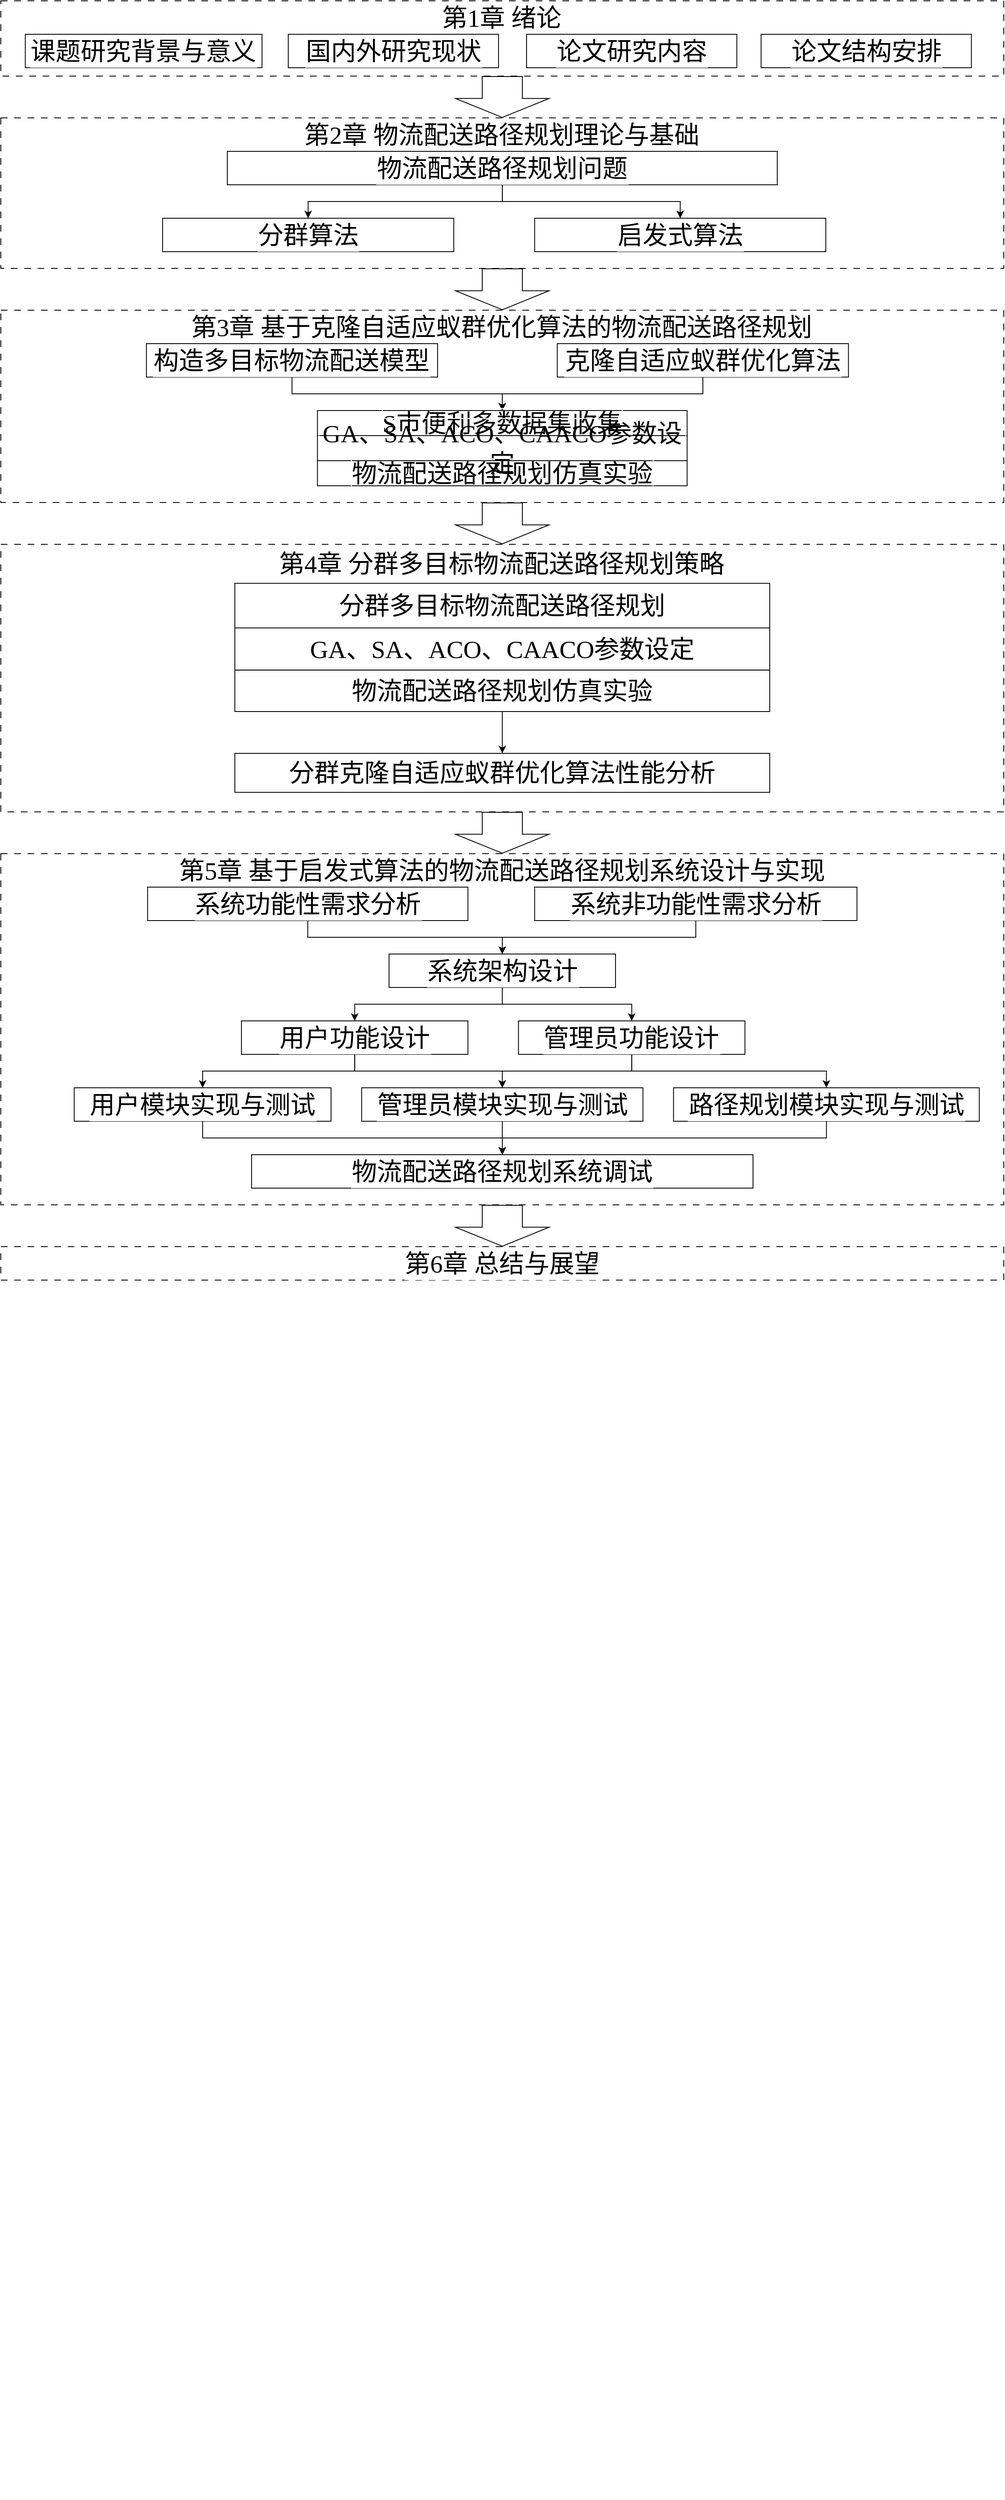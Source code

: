 <mxfile version="23.1.6" type="github">
  <diagram name="第 1 页" id="L9CurAf0SqhRf8DqzAfi">
    <mxGraphModel dx="2384" dy="1307" grid="1" gridSize="10" guides="1" tooltips="1" connect="1" arrows="1" fold="1" page="1" pageScale="1" pageWidth="827" pageHeight="1169" background="none" math="0" shadow="0">
      <root>
        <mxCell id="0" />
        <mxCell id="1" parent="0" />
        <mxCell id="aaDHrNwLbiFYx0zAx5dH-23" value="" style="shape=flexArrow;endArrow=classic;html=1;rounded=0;exitX=0.5;exitY=1;exitDx=0;exitDy=0;endWidth=63;endSize=7.25;width=48;entryX=0.5;entryY=0;entryDx=0;entryDy=0;fontColor=#000000;labelBorderColor=#FFFFFF;fontSize=30;fontFamily=宋体;" edge="1" parent="1" source="aaDHrNwLbiFYx0zAx5dH-1" target="aaDHrNwLbiFYx0zAx5dH-18">
          <mxGeometry width="50" height="50" relative="1" as="geometry">
            <mxPoint x="379.5" y="110" as="sourcePoint" />
            <mxPoint x="379.5" y="170" as="targetPoint" />
            <Array as="points" />
          </mxGeometry>
        </mxCell>
        <mxCell id="aaDHrNwLbiFYx0zAx5dH-24" value="" style="group;fontColor=#000000;labelBorderColor=#FFFFFF;fontSize=30;fontFamily=宋体;" vertex="1" connectable="0" parent="1">
          <mxGeometry y="160" width="1200" height="200" as="geometry" />
        </mxCell>
        <mxCell id="aaDHrNwLbiFYx0zAx5dH-17" value="" style="rounded=0;whiteSpace=wrap;html=1;dashed=1;dashPattern=8 8;fillColor=none;fontColor=#000000;labelBorderColor=#FFFFFF;fontSize=30;fontFamily=宋体;" vertex="1" parent="aaDHrNwLbiFYx0zAx5dH-24">
          <mxGeometry width="1200" height="180" as="geometry" />
        </mxCell>
        <mxCell id="aaDHrNwLbiFYx0zAx5dH-18" value="第2章 物流配送路径规划理论与基础" style="rounded=0;whiteSpace=wrap;html=1;fillColor=none;strokeColor=none;fontColor=#000000;labelBorderColor=#FFFFFF;fontSize=30;fontFamily=宋体;" vertex="1" parent="aaDHrNwLbiFYx0zAx5dH-24">
          <mxGeometry x="319.355" width="561.29" height="40" as="geometry" />
        </mxCell>
        <mxCell id="aaDHrNwLbiFYx0zAx5dH-27" style="edgeStyle=orthogonalEdgeStyle;rounded=0;orthogonalLoop=1;jettySize=auto;html=1;exitX=0.5;exitY=1;exitDx=0;exitDy=0;strokeColor=none;fontColor=#000000;labelBorderColor=#FFFFFF;fontSize=30;fontFamily=宋体;" edge="1" parent="aaDHrNwLbiFYx0zAx5dH-24" source="aaDHrNwLbiFYx0zAx5dH-21">
          <mxGeometry relative="1" as="geometry">
            <mxPoint x="406.452" y="270" as="targetPoint" />
            <Array as="points">
              <mxPoint x="619.355" y="80" />
              <mxPoint x="619.355" y="200" />
              <mxPoint x="503.226" y="200" />
            </Array>
          </mxGeometry>
        </mxCell>
        <mxCell id="aaDHrNwLbiFYx0zAx5dH-21" value="物流配送路径规划问题" style="rounded=0;whiteSpace=wrap;html=1;fillColor=none;strokeColor=default;fontColor=#000000;labelBorderColor=#FFFFFF;fontSize=30;fontFamily=宋体;" vertex="1" parent="aaDHrNwLbiFYx0zAx5dH-24">
          <mxGeometry x="270.968" y="40" width="658.065" height="40" as="geometry" />
        </mxCell>
        <mxCell id="aaDHrNwLbiFYx0zAx5dH-20" value="分群算法" style="rounded=0;whiteSpace=wrap;html=1;fillColor=none;strokeColor=default;fontColor=#000000;labelBorderColor=#FFFFFF;fontSize=30;fontFamily=宋体;" vertex="1" parent="aaDHrNwLbiFYx0zAx5dH-24">
          <mxGeometry x="193.548" y="120" width="348.387" height="40" as="geometry" />
        </mxCell>
        <mxCell id="aaDHrNwLbiFYx0zAx5dH-28" value="" style="edgeStyle=orthogonalEdgeStyle;rounded=0;orthogonalLoop=1;jettySize=auto;html=1;fontColor=#000000;labelBorderColor=#FFFFFF;fontSize=30;fontFamily=宋体;" edge="1" parent="aaDHrNwLbiFYx0zAx5dH-24" source="aaDHrNwLbiFYx0zAx5dH-21" target="aaDHrNwLbiFYx0zAx5dH-20">
          <mxGeometry relative="1" as="geometry" />
        </mxCell>
        <mxCell id="aaDHrNwLbiFYx0zAx5dH-19" value="启发式算法" style="rounded=0;whiteSpace=wrap;html=1;fillColor=none;strokeColor=default;fontColor=#000000;labelBorderColor=#FFFFFF;fontSize=30;fontFamily=宋体;" vertex="1" parent="aaDHrNwLbiFYx0zAx5dH-24">
          <mxGeometry x="638.71" y="120" width="348.387" height="40" as="geometry" />
        </mxCell>
        <mxCell id="aaDHrNwLbiFYx0zAx5dH-30" style="edgeStyle=orthogonalEdgeStyle;rounded=0;orthogonalLoop=1;jettySize=auto;html=1;fontColor=#000000;labelBorderColor=#FFFFFF;fontSize=30;fontFamily=宋体;" edge="1" parent="aaDHrNwLbiFYx0zAx5dH-24" source="aaDHrNwLbiFYx0zAx5dH-21" target="aaDHrNwLbiFYx0zAx5dH-19">
          <mxGeometry relative="1" as="geometry" />
        </mxCell>
        <mxCell id="aaDHrNwLbiFYx0zAx5dH-40" value="" style="shape=flexArrow;endArrow=classic;html=1;rounded=0;exitX=0.5;exitY=1;exitDx=0;exitDy=0;endWidth=63;endSize=7.25;width=48;entryX=0.5;entryY=0;entryDx=0;entryDy=0;fontColor=#000000;labelBorderColor=#FFFFFF;fontSize=30;fontFamily=宋体;" edge="1" parent="1" target="aaDHrNwLbiFYx0zAx5dH-43" source="aaDHrNwLbiFYx0zAx5dH-17">
          <mxGeometry width="50" height="50" relative="1" as="geometry">
            <mxPoint x="379.5" y="340" as="sourcePoint" />
            <mxPoint x="379.5" y="400" as="targetPoint" />
            <Array as="points" />
          </mxGeometry>
        </mxCell>
        <mxCell id="aaDHrNwLbiFYx0zAx5dH-41" value="" style="group;fontColor=#000000;labelBorderColor=#FFFFFF;fontSize=30;fontFamily=宋体;" vertex="1" connectable="0" parent="1">
          <mxGeometry y="390" width="1200" height="240" as="geometry" />
        </mxCell>
        <mxCell id="aaDHrNwLbiFYx0zAx5dH-42" value="" style="rounded=0;whiteSpace=wrap;html=1;dashed=1;dashPattern=8 8;fillColor=none;fontColor=#000000;labelBorderColor=#FFFFFF;fontSize=30;fontFamily=宋体;" vertex="1" parent="aaDHrNwLbiFYx0zAx5dH-41">
          <mxGeometry width="1200.0" height="230" as="geometry" />
        </mxCell>
        <mxCell id="aaDHrNwLbiFYx0zAx5dH-43" value="第3章 基于克隆自适应蚁群优化算法的物流配送路径规划" style="rounded=0;whiteSpace=wrap;html=1;fillColor=none;strokeColor=none;fontColor=#000000;labelBorderColor=#FFFFFF;fontSize=30;fontFamily=宋体;" vertex="1" parent="aaDHrNwLbiFYx0zAx5dH-41">
          <mxGeometry x="196.332" width="807.351" height="40" as="geometry" />
        </mxCell>
        <mxCell id="aaDHrNwLbiFYx0zAx5dH-44" style="edgeStyle=orthogonalEdgeStyle;rounded=0;orthogonalLoop=1;jettySize=auto;html=1;exitX=0.5;exitY=1;exitDx=0;exitDy=0;strokeColor=none;fontColor=#000000;labelBorderColor=#FFFFFF;fontSize=30;fontFamily=宋体;" edge="1" parent="aaDHrNwLbiFYx0zAx5dH-41">
          <mxGeometry relative="1" as="geometry">
            <mxPoint x="406.452" y="270" as="targetPoint" />
            <Array as="points">
              <mxPoint x="619.355" y="80" />
              <mxPoint x="619.355" y="200" />
              <mxPoint x="503.226" y="200" />
            </Array>
            <mxPoint x="600.0" y="80" as="sourcePoint" />
          </mxGeometry>
        </mxCell>
        <mxCell id="aaDHrNwLbiFYx0zAx5dH-56" style="edgeStyle=orthogonalEdgeStyle;rounded=0;orthogonalLoop=1;jettySize=auto;html=1;exitX=0.5;exitY=1;exitDx=0;exitDy=0;fontColor=#000000;labelBorderColor=#FFFFFF;fontSize=30;fontFamily=宋体;" edge="1" parent="aaDHrNwLbiFYx0zAx5dH-41" source="aaDHrNwLbiFYx0zAx5dH-46" target="aaDHrNwLbiFYx0zAx5dH-51">
          <mxGeometry relative="1" as="geometry">
            <Array as="points">
              <mxPoint x="348.387" y="100" />
              <mxPoint x="600.0" y="100" />
            </Array>
          </mxGeometry>
        </mxCell>
        <mxCell id="aaDHrNwLbiFYx0zAx5dH-46" value="构造多目标物流配送模型" style="rounded=0;whiteSpace=wrap;html=1;fillColor=none;strokeColor=default;fontColor=#000000;labelBorderColor=#FFFFFF;fontSize=30;fontFamily=宋体;" vertex="1" parent="aaDHrNwLbiFYx0zAx5dH-41">
          <mxGeometry x="174.194" y="40" width="348.387" height="40" as="geometry" />
        </mxCell>
        <mxCell id="aaDHrNwLbiFYx0zAx5dH-57" style="edgeStyle=orthogonalEdgeStyle;rounded=0;orthogonalLoop=1;jettySize=auto;html=1;entryX=0.5;entryY=0;entryDx=0;entryDy=0;fontColor=#000000;labelBorderColor=#FFFFFF;fontSize=30;fontFamily=宋体;" edge="1" parent="aaDHrNwLbiFYx0zAx5dH-41" source="aaDHrNwLbiFYx0zAx5dH-48" target="aaDHrNwLbiFYx0zAx5dH-51">
          <mxGeometry relative="1" as="geometry">
            <Array as="points">
              <mxPoint x="840.0" y="100" />
              <mxPoint x="600.0" y="100" />
            </Array>
          </mxGeometry>
        </mxCell>
        <mxCell id="aaDHrNwLbiFYx0zAx5dH-48" value="克隆自适应蚁群优化算法" style="rounded=0;whiteSpace=wrap;html=1;fillColor=none;strokeColor=default;fontColor=#000000;labelBorderColor=#FFFFFF;fontSize=30;fontFamily=宋体;" vertex="1" parent="aaDHrNwLbiFYx0zAx5dH-41">
          <mxGeometry x="665.806" y="40" width="348.387" height="40" as="geometry" />
        </mxCell>
        <mxCell id="aaDHrNwLbiFYx0zAx5dH-51" value="S市便利多数据集收集" style="rounded=0;whiteSpace=wrap;html=1;fillColor=none;strokeColor=default;fontColor=#000000;labelBorderColor=#FFFFFF;fontSize=30;fontFamily=宋体;" vertex="1" parent="aaDHrNwLbiFYx0zAx5dH-41">
          <mxGeometry x="378.834" y="120" width="442.332" height="30" as="geometry" />
        </mxCell>
        <mxCell id="aaDHrNwLbiFYx0zAx5dH-52" value="GA、SA、ACO、CAACO参数设定" style="rounded=0;whiteSpace=wrap;html=1;fillColor=none;strokeColor=default;fontColor=#000000;labelBorderColor=#FFFFFF;fontSize=30;fontFamily=宋体;" vertex="1" parent="aaDHrNwLbiFYx0zAx5dH-41">
          <mxGeometry x="378.834" y="150" width="442.332" height="30" as="geometry" />
        </mxCell>
        <mxCell id="aaDHrNwLbiFYx0zAx5dH-53" value="物流配送路径规划仿真实验" style="rounded=0;whiteSpace=wrap;html=1;fillColor=none;strokeColor=default;fontColor=#000000;labelBorderColor=#FFFFFF;fontSize=30;fontFamily=宋体;" vertex="1" parent="aaDHrNwLbiFYx0zAx5dH-41">
          <mxGeometry x="378.834" y="180" width="442.332" height="30" as="geometry" />
        </mxCell>
        <mxCell id="aaDHrNwLbiFYx0zAx5dH-58" value="" style="shape=flexArrow;endArrow=classic;html=1;rounded=0;endWidth=63;endSize=7.25;width=48;fontColor=#000000;labelBorderColor=#FFFFFF;fontSize=30;fontFamily=宋体;exitX=0.5;exitY=1;exitDx=0;exitDy=0;" edge="1" parent="1" target="aaDHrNwLbiFYx0zAx5dH-61" source="aaDHrNwLbiFYx0zAx5dH-42">
          <mxGeometry width="50" height="50" relative="1" as="geometry">
            <mxPoint x="410" y="620" as="sourcePoint" />
            <mxPoint x="379.5" y="680" as="targetPoint" />
            <Array as="points" />
          </mxGeometry>
        </mxCell>
        <mxCell id="aaDHrNwLbiFYx0zAx5dH-59" value="" style="group;fontColor=#000000;labelBorderColor=#FFFFFF;fontSize=30;fontFamily=宋体;" vertex="1" connectable="0" parent="1">
          <mxGeometry y="670" width="1200" height="340" as="geometry" />
        </mxCell>
        <mxCell id="aaDHrNwLbiFYx0zAx5dH-60" value="" style="rounded=0;whiteSpace=wrap;html=1;dashed=1;dashPattern=8 8;fillColor=none;fontColor=#000000;labelBorderColor=#FFFFFF;fontSize=30;fontFamily=宋体;" vertex="1" parent="aaDHrNwLbiFYx0zAx5dH-59">
          <mxGeometry width="1200" height="320" as="geometry" />
        </mxCell>
        <mxCell id="aaDHrNwLbiFYx0zAx5dH-61" value="第4章 分群多目标物流配送路径规划策略" style="rounded=0;whiteSpace=wrap;html=1;fillColor=none;strokeColor=none;fontColor=#000000;labelBorderColor=#FFFFFF;fontSize=30;fontFamily=宋体;" vertex="1" parent="aaDHrNwLbiFYx0zAx5dH-59">
          <mxGeometry x="210.31" width="779.38" height="46.67" as="geometry" />
        </mxCell>
        <mxCell id="aaDHrNwLbiFYx0zAx5dH-62" style="edgeStyle=orthogonalEdgeStyle;rounded=0;orthogonalLoop=1;jettySize=auto;html=1;exitX=0.5;exitY=1;exitDx=0;exitDy=0;strokeColor=none;fontColor=#000000;labelBorderColor=#FFFFFF;fontSize=30;fontFamily=宋体;" edge="1" parent="aaDHrNwLbiFYx0zAx5dH-59">
          <mxGeometry relative="1" as="geometry">
            <mxPoint x="278.069" y="315" as="targetPoint" />
            <Array as="points">
              <mxPoint x="423.724" y="93.333" />
              <mxPoint x="423.724" y="233.333" />
              <mxPoint x="344.276" y="233.333" />
            </Array>
            <mxPoint x="410.483" y="93.333" as="sourcePoint" />
          </mxGeometry>
        </mxCell>
        <mxCell id="aaDHrNwLbiFYx0zAx5dH-67" value="分群多目标物流配送路径规划" style="rounded=0;whiteSpace=wrap;html=1;fillColor=none;strokeColor=default;fontColor=#000000;labelBorderColor=#FFFFFF;fontSize=30;fontFamily=宋体;" vertex="1" parent="aaDHrNwLbiFYx0zAx5dH-59">
          <mxGeometry x="280" y="46.67" width="640" height="53.33" as="geometry" />
        </mxCell>
        <mxCell id="aaDHrNwLbiFYx0zAx5dH-70" value="分群克隆自适应蚁群优化算法性能分析" style="rounded=0;whiteSpace=wrap;html=1;fillColor=none;strokeColor=default;fontColor=#000000;labelBorderColor=#FFFFFF;fontSize=30;fontFamily=宋体;" vertex="1" parent="aaDHrNwLbiFYx0zAx5dH-59">
          <mxGeometry x="280" y="250" width="640" height="46.67" as="geometry" />
        </mxCell>
        <mxCell id="aaDHrNwLbiFYx0zAx5dH-68" value="GA、SA、ACO、CAACO参数设定" style="rounded=0;whiteSpace=wrap;html=1;fillColor=none;strokeColor=default;fontColor=#000000;labelBorderColor=#FFFFFF;fontSize=30;fontFamily=宋体;" vertex="1" parent="aaDHrNwLbiFYx0zAx5dH-59">
          <mxGeometry x="280" y="100" width="640" height="50.43" as="geometry" />
        </mxCell>
        <mxCell id="aaDHrNwLbiFYx0zAx5dH-69" value="物流配送路径规划仿真实验" style="rounded=0;whiteSpace=wrap;html=1;fillColor=none;strokeColor=default;fontColor=#000000;labelBorderColor=#FFFFFF;fontSize=30;fontFamily=宋体;" vertex="1" parent="aaDHrNwLbiFYx0zAx5dH-59">
          <mxGeometry x="280" y="150.43" width="640" height="49.57" as="geometry" />
        </mxCell>
        <mxCell id="aaDHrNwLbiFYx0zAx5dH-71" style="edgeStyle=orthogonalEdgeStyle;rounded=0;orthogonalLoop=1;jettySize=auto;html=1;entryX=0.5;entryY=0;entryDx=0;entryDy=0;fontColor=#000000;labelBorderColor=#FFFFFF;fontSize=30;fontFamily=宋体;" edge="1" parent="aaDHrNwLbiFYx0zAx5dH-59" source="aaDHrNwLbiFYx0zAx5dH-69" target="aaDHrNwLbiFYx0zAx5dH-70">
          <mxGeometry relative="1" as="geometry" />
        </mxCell>
        <mxCell id="aaDHrNwLbiFYx0zAx5dH-73" value="" style="shape=flexArrow;endArrow=classic;html=1;rounded=0;exitX=0.5;exitY=1;exitDx=0;exitDy=0;endWidth=63;endSize=7.25;width=48;entryX=0.5;entryY=0;entryDx=0;entryDy=0;fontColor=#000000;labelBorderColor=#FFFFFF;fontSize=30;fontFamily=宋体;" edge="1" parent="1" target="aaDHrNwLbiFYx0zAx5dH-76" source="aaDHrNwLbiFYx0zAx5dH-60">
          <mxGeometry width="50" height="50" relative="1" as="geometry">
            <mxPoint x="610.0" y="1010" as="sourcePoint" />
            <mxPoint x="389.5" y="1060" as="targetPoint" />
            <Array as="points" />
          </mxGeometry>
        </mxCell>
        <mxCell id="aaDHrNwLbiFYx0zAx5dH-74" value="" style="group;fontColor=#000000;labelBorderColor=#FFFFFF;fontSize=30;fontFamily=宋体;" vertex="1" connectable="0" parent="1">
          <mxGeometry y="1040" width="1200" height="440" as="geometry" />
        </mxCell>
        <mxCell id="aaDHrNwLbiFYx0zAx5dH-75" value="" style="rounded=0;whiteSpace=wrap;html=1;dashed=1;dashPattern=8 8;fillColor=none;fontColor=#000000;labelBorderColor=#FFFFFF;fontSize=30;fontFamily=宋体;" vertex="1" parent="aaDHrNwLbiFYx0zAx5dH-74">
          <mxGeometry width="1200.0" height="420" as="geometry" />
        </mxCell>
        <mxCell id="aaDHrNwLbiFYx0zAx5dH-76" value="第5章 基于启发式算法的物流配送路径规划系统设计与实现" style="rounded=0;whiteSpace=wrap;html=1;fillColor=none;strokeColor=none;fontColor=#000000;labelBorderColor=#FFFFFF;fontSize=30;fontFamily=宋体;" vertex="1" parent="aaDHrNwLbiFYx0zAx5dH-74">
          <mxGeometry x="117.073" width="965.854" height="40" as="geometry" />
        </mxCell>
        <mxCell id="aaDHrNwLbiFYx0zAx5dH-77" style="edgeStyle=orthogonalEdgeStyle;rounded=0;orthogonalLoop=1;jettySize=auto;html=1;exitX=0.5;exitY=1;exitDx=0;exitDy=0;strokeColor=none;fontColor=#000000;labelBorderColor=#FFFFFF;fontSize=30;fontFamily=宋体;" edge="1" parent="aaDHrNwLbiFYx0zAx5dH-74">
          <mxGeometry relative="1" as="geometry">
            <mxPoint x="406.452" y="270" as="targetPoint" />
            <Array as="points">
              <mxPoint x="619.355" y="80" />
              <mxPoint x="619.355" y="200" />
              <mxPoint x="503.226" y="200" />
            </Array>
            <mxPoint x="600.0" y="200.0" as="sourcePoint" />
          </mxGeometry>
        </mxCell>
        <mxCell id="aaDHrNwLbiFYx0zAx5dH-93" style="edgeStyle=orthogonalEdgeStyle;rounded=0;orthogonalLoop=1;jettySize=auto;html=1;entryX=0.5;entryY=0;entryDx=0;entryDy=0;fontColor=#000000;labelBorderColor=#FFFFFF;fontSize=30;fontFamily=宋体;" edge="1" parent="aaDHrNwLbiFYx0zAx5dH-74" source="aaDHrNwLbiFYx0zAx5dH-82" target="aaDHrNwLbiFYx0zAx5dH-84">
          <mxGeometry relative="1" as="geometry" />
        </mxCell>
        <mxCell id="aaDHrNwLbiFYx0zAx5dH-82" value="系统功能性需求分析" style="rounded=0;whiteSpace=wrap;html=1;fillColor=none;strokeColor=default;fontColor=#000000;labelBorderColor=#FFFFFF;fontSize=30;fontFamily=宋体;" vertex="1" parent="aaDHrNwLbiFYx0zAx5dH-74">
          <mxGeometry x="175.61" y="40" width="383.268" height="40" as="geometry" />
        </mxCell>
        <mxCell id="aaDHrNwLbiFYx0zAx5dH-97" style="edgeStyle=orthogonalEdgeStyle;rounded=0;orthogonalLoop=1;jettySize=auto;html=1;fontColor=#000000;labelBorderColor=#FFFFFF;fontSize=30;fontFamily=宋体;" edge="1" parent="aaDHrNwLbiFYx0zAx5dH-74" source="aaDHrNwLbiFYx0zAx5dH-84" target="aaDHrNwLbiFYx0zAx5dH-96">
          <mxGeometry relative="1" as="geometry" />
        </mxCell>
        <mxCell id="aaDHrNwLbiFYx0zAx5dH-84" value="系统架构设计" style="rounded=0;whiteSpace=wrap;html=1;fillColor=none;strokeColor=default;fontColor=#000000;labelBorderColor=#FFFFFF;fontSize=30;fontFamily=宋体;" vertex="1" parent="aaDHrNwLbiFYx0zAx5dH-74">
          <mxGeometry x="464.516" y="120" width="270.968" height="40" as="geometry" />
        </mxCell>
        <mxCell id="aaDHrNwLbiFYx0zAx5dH-86" value="" style="edgeStyle=orthogonalEdgeStyle;rounded=0;orthogonalLoop=1;jettySize=auto;html=1;exitX=0.5;exitY=1;exitDx=0;exitDy=0;strokeColor=none;fontColor=#000000;labelBorderColor=#FFFFFF;fontSize=30;fontFamily=宋体;" edge="1" parent="aaDHrNwLbiFYx0zAx5dH-74" source="aaDHrNwLbiFYx0zAx5dH-100">
          <mxGeometry relative="1" as="geometry">
            <mxPoint x="600.0" y="200.0" as="targetPoint" />
            <Array as="points" />
            <mxPoint x="735.484" y="1020" as="sourcePoint" />
          </mxGeometry>
        </mxCell>
        <mxCell id="aaDHrNwLbiFYx0zAx5dH-107" style="edgeStyle=orthogonalEdgeStyle;rounded=0;orthogonalLoop=1;jettySize=auto;html=1;fontColor=#000000;labelBorderColor=#FFFFFF;fontSize=30;fontFamily=宋体;" edge="1" parent="aaDHrNwLbiFYx0zAx5dH-74" source="aaDHrNwLbiFYx0zAx5dH-91" target="aaDHrNwLbiFYx0zAx5dH-105">
          <mxGeometry relative="1" as="geometry" />
        </mxCell>
        <mxCell id="aaDHrNwLbiFYx0zAx5dH-91" value="用户模块实现与测试" style="rounded=0;whiteSpace=wrap;html=1;fillColor=none;strokeColor=default;fontColor=#000000;labelBorderColor=#FFFFFF;fontSize=30;fontFamily=宋体;" vertex="1" parent="aaDHrNwLbiFYx0zAx5dH-74">
          <mxGeometry x="87.805" y="280" width="307.317" height="40" as="geometry" />
        </mxCell>
        <mxCell id="aaDHrNwLbiFYx0zAx5dH-102" style="edgeStyle=orthogonalEdgeStyle;rounded=0;orthogonalLoop=1;jettySize=auto;html=1;entryX=0.5;entryY=0;entryDx=0;entryDy=0;fontColor=#000000;labelBorderColor=#FFFFFF;fontSize=30;fontFamily=宋体;" edge="1" parent="aaDHrNwLbiFYx0zAx5dH-74" source="aaDHrNwLbiFYx0zAx5dH-90" target="aaDHrNwLbiFYx0zAx5dH-100">
          <mxGeometry relative="1" as="geometry" />
        </mxCell>
        <mxCell id="aaDHrNwLbiFYx0zAx5dH-90" value="用户功能设计" style="rounded=0;whiteSpace=wrap;html=1;fillColor=none;strokeColor=default;fontColor=#000000;labelBorderColor=#FFFFFF;fontSize=30;fontFamily=宋体;" vertex="1" parent="aaDHrNwLbiFYx0zAx5dH-74">
          <mxGeometry x="287.903" y="200" width="270.968" height="40" as="geometry" />
        </mxCell>
        <mxCell id="aaDHrNwLbiFYx0zAx5dH-94" style="edgeStyle=orthogonalEdgeStyle;rounded=0;orthogonalLoop=1;jettySize=auto;html=1;entryX=0.5;entryY=0;entryDx=0;entryDy=0;fontColor=#000000;labelBorderColor=#FFFFFF;fontSize=30;fontFamily=宋体;" edge="1" parent="aaDHrNwLbiFYx0zAx5dH-74" source="aaDHrNwLbiFYx0zAx5dH-84" target="aaDHrNwLbiFYx0zAx5dH-90">
          <mxGeometry relative="1" as="geometry" />
        </mxCell>
        <mxCell id="aaDHrNwLbiFYx0zAx5dH-95" style="edgeStyle=orthogonalEdgeStyle;rounded=0;orthogonalLoop=1;jettySize=auto;html=1;entryX=0.5;entryY=0;entryDx=0;entryDy=0;fontColor=#000000;labelBorderColor=#FFFFFF;fontSize=30;fontFamily=宋体;" edge="1" parent="aaDHrNwLbiFYx0zAx5dH-74" source="aaDHrNwLbiFYx0zAx5dH-90" target="aaDHrNwLbiFYx0zAx5dH-91">
          <mxGeometry relative="1" as="geometry" />
        </mxCell>
        <mxCell id="aaDHrNwLbiFYx0zAx5dH-103" style="edgeStyle=orthogonalEdgeStyle;rounded=0;orthogonalLoop=1;jettySize=auto;html=1;entryX=0.5;entryY=0;entryDx=0;entryDy=0;fontColor=#000000;labelBorderColor=#FFFFFF;fontSize=30;fontFamily=宋体;" edge="1" parent="aaDHrNwLbiFYx0zAx5dH-74" source="aaDHrNwLbiFYx0zAx5dH-96" target="aaDHrNwLbiFYx0zAx5dH-101">
          <mxGeometry relative="1" as="geometry" />
        </mxCell>
        <mxCell id="aaDHrNwLbiFYx0zAx5dH-104" style="edgeStyle=orthogonalEdgeStyle;rounded=0;orthogonalLoop=1;jettySize=auto;html=1;entryX=0.5;entryY=0;entryDx=0;entryDy=0;fontColor=#000000;labelBorderColor=#FFFFFF;fontSize=30;fontFamily=宋体;" edge="1" parent="aaDHrNwLbiFYx0zAx5dH-74" source="aaDHrNwLbiFYx0zAx5dH-96" target="aaDHrNwLbiFYx0zAx5dH-100">
          <mxGeometry relative="1" as="geometry" />
        </mxCell>
        <mxCell id="aaDHrNwLbiFYx0zAx5dH-96" value="管理员功能设计" style="rounded=0;whiteSpace=wrap;html=1;fillColor=none;strokeColor=default;fontColor=#000000;labelBorderColor=#FFFFFF;fontSize=30;fontFamily=宋体;" vertex="1" parent="aaDHrNwLbiFYx0zAx5dH-74">
          <mxGeometry x="619.355" y="200" width="270.968" height="40" as="geometry" />
        </mxCell>
        <mxCell id="aaDHrNwLbiFYx0zAx5dH-99" style="edgeStyle=orthogonalEdgeStyle;rounded=0;orthogonalLoop=1;jettySize=auto;html=1;entryX=0.5;entryY=0;entryDx=0;entryDy=0;fontColor=#000000;labelBorderColor=#FFFFFF;fontSize=30;fontFamily=宋体;" edge="1" parent="aaDHrNwLbiFYx0zAx5dH-74" source="aaDHrNwLbiFYx0zAx5dH-98" target="aaDHrNwLbiFYx0zAx5dH-84">
          <mxGeometry relative="1" as="geometry" />
        </mxCell>
        <mxCell id="aaDHrNwLbiFYx0zAx5dH-98" value="系统非功能性需求分析" style="rounded=0;whiteSpace=wrap;html=1;fillColor=none;strokeColor=default;fontColor=#000000;labelBorderColor=#FFFFFF;fontSize=30;fontFamily=宋体;" vertex="1" parent="aaDHrNwLbiFYx0zAx5dH-74">
          <mxGeometry x="638.707" y="40" width="385.683" height="40" as="geometry" />
        </mxCell>
        <mxCell id="aaDHrNwLbiFYx0zAx5dH-142" style="edgeStyle=orthogonalEdgeStyle;rounded=0;orthogonalLoop=1;jettySize=auto;html=1;entryX=0.5;entryY=0;entryDx=0;entryDy=0;fontSize=30;" edge="1" parent="aaDHrNwLbiFYx0zAx5dH-74" source="aaDHrNwLbiFYx0zAx5dH-100" target="aaDHrNwLbiFYx0zAx5dH-105">
          <mxGeometry relative="1" as="geometry" />
        </mxCell>
        <mxCell id="aaDHrNwLbiFYx0zAx5dH-109" style="edgeStyle=orthogonalEdgeStyle;rounded=0;orthogonalLoop=1;jettySize=auto;html=1;entryX=0.5;entryY=0;entryDx=0;entryDy=0;fontColor=#000000;labelBorderColor=#FFFFFF;fontSize=30;fontFamily=宋体;" edge="1" parent="aaDHrNwLbiFYx0zAx5dH-74" source="aaDHrNwLbiFYx0zAx5dH-101" target="aaDHrNwLbiFYx0zAx5dH-105">
          <mxGeometry relative="1" as="geometry" />
        </mxCell>
        <mxCell id="aaDHrNwLbiFYx0zAx5dH-101" value="路径规划模块实现与测试" style="rounded=0;whiteSpace=wrap;html=1;fillColor=none;strokeColor=default;fontColor=#000000;labelBorderColor=#FFFFFF;fontSize=30;fontFamily=宋体;" vertex="1" parent="aaDHrNwLbiFYx0zAx5dH-74">
          <mxGeometry x="804.878" y="280" width="365.854" height="40" as="geometry" />
        </mxCell>
        <mxCell id="aaDHrNwLbiFYx0zAx5dH-106" value="" style="edgeStyle=orthogonalEdgeStyle;rounded=0;orthogonalLoop=1;jettySize=auto;html=1;exitX=0.5;exitY=1;exitDx=0;exitDy=0;strokeColor=none;fontColor=#000000;" edge="1" parent="aaDHrNwLbiFYx0zAx5dH-74" target="aaDHrNwLbiFYx0zAx5dH-105">
          <mxGeometry relative="1" as="geometry">
            <mxPoint x="735.484" y="1140.0" as="targetPoint" />
            <Array as="points" />
            <mxPoint x="870.968" y="1960" as="sourcePoint" />
          </mxGeometry>
        </mxCell>
        <mxCell id="aaDHrNwLbiFYx0zAx5dH-105" value="物流配送路径规划系统调试" style="rounded=0;whiteSpace=wrap;html=1;fillColor=none;strokeColor=default;fontColor=#000000;labelBorderColor=#FFFFFF;fontSize=30;fontFamily=宋体;" vertex="1" parent="aaDHrNwLbiFYx0zAx5dH-74">
          <mxGeometry x="300.0" y="360" width="600.0" height="40" as="geometry" />
        </mxCell>
        <mxCell id="aaDHrNwLbiFYx0zAx5dH-143" value="" style="edgeStyle=orthogonalEdgeStyle;rounded=0;orthogonalLoop=1;jettySize=auto;html=1;exitX=0.5;exitY=1;exitDx=0;exitDy=0;strokeColor=none;fontColor=#000000;labelBorderColor=#FFFFFF;fontSize=30;fontFamily=宋体;" edge="1" parent="aaDHrNwLbiFYx0zAx5dH-74" source="aaDHrNwLbiFYx0zAx5dH-105" target="aaDHrNwLbiFYx0zAx5dH-100">
          <mxGeometry relative="1" as="geometry">
            <mxPoint x="600.0" y="1140.0" as="targetPoint" />
            <Array as="points" />
            <mxPoint x="578.049" y="1340" as="sourcePoint" />
          </mxGeometry>
        </mxCell>
        <mxCell id="aaDHrNwLbiFYx0zAx5dH-100" value="管理员模块实现与测试" style="rounded=0;whiteSpace=wrap;html=1;fillColor=none;strokeColor=default;fontColor=#000000;labelBorderColor=#FFFFFF;fontSize=30;fontFamily=宋体;" vertex="1" parent="aaDHrNwLbiFYx0zAx5dH-74">
          <mxGeometry x="431.707" y="280" width="336.585" height="40" as="geometry" />
        </mxCell>
        <mxCell id="aaDHrNwLbiFYx0zAx5dH-110" value="" style="shape=flexArrow;endArrow=classic;html=1;rounded=0;endWidth=63;endSize=7.25;width=48;entryX=0.5;entryY=0;entryDx=0;entryDy=0;fontColor=#000000;labelBorderColor=#FFFFFF;fontSize=30;fontFamily=宋体;" edge="1" parent="1" target="aaDHrNwLbiFYx0zAx5dH-113">
          <mxGeometry width="50" height="50" relative="1" as="geometry">
            <mxPoint x="600" y="1460" as="sourcePoint" />
            <mxPoint x="379.5" y="1520" as="targetPoint" />
            <Array as="points" />
          </mxGeometry>
        </mxCell>
        <mxCell id="aaDHrNwLbiFYx0zAx5dH-111" value="" style="group;fontColor=#000000;fontSize=30;" vertex="1" connectable="0" parent="1">
          <mxGeometry y="1510" width="1200" height="40" as="geometry" />
        </mxCell>
        <mxCell id="aaDHrNwLbiFYx0zAx5dH-112" value="" style="rounded=0;whiteSpace=wrap;html=1;dashed=1;dashPattern=8 8;fillColor=none;fontColor=#000000;labelBorderColor=#FFFFFF;fontSize=30;fontFamily=宋体;" vertex="1" parent="aaDHrNwLbiFYx0zAx5dH-111">
          <mxGeometry width="1200" height="40" as="geometry" />
        </mxCell>
        <mxCell id="aaDHrNwLbiFYx0zAx5dH-113" value="第6章 总结与展望" style="rounded=0;whiteSpace=wrap;html=1;fillColor=none;strokeColor=none;fontColor=#000000;labelBorderColor=#FFFFFF;fontSize=30;fontFamily=宋体;" vertex="1" parent="aaDHrNwLbiFYx0zAx5dH-111">
          <mxGeometry x="287.903" width="624.194" height="40" as="geometry" />
        </mxCell>
        <mxCell id="aaDHrNwLbiFYx0zAx5dH-114" style="edgeStyle=orthogonalEdgeStyle;rounded=0;orthogonalLoop=1;jettySize=auto;html=1;exitX=0.5;exitY=1;exitDx=0;exitDy=0;strokeColor=none;fontColor=#000000;fontSize=30;" edge="1" parent="aaDHrNwLbiFYx0zAx5dH-111">
          <mxGeometry relative="1" as="geometry">
            <mxPoint x="406.452" y="24.545" as="targetPoint" />
            <Array as="points">
              <mxPoint x="619.355" y="7.273" />
              <mxPoint x="619.355" y="18.182" />
              <mxPoint x="503.226" y="18.182" />
            </Array>
            <mxPoint x="600" y="18.182" as="sourcePoint" />
          </mxGeometry>
        </mxCell>
        <mxCell id="aaDHrNwLbiFYx0zAx5dH-139" value="" style="group;fontSize=30;" vertex="1" connectable="0" parent="1">
          <mxGeometry y="20" width="1200" height="90" as="geometry" />
        </mxCell>
        <mxCell id="aaDHrNwLbiFYx0zAx5dH-1" value="" style="rounded=0;whiteSpace=wrap;html=1;dashed=1;dashPattern=8 8;fillColor=none;fontColor=#000000;labelBorderColor=#FFFFFF;fontSize=30;fontFamily=宋体;" vertex="1" parent="aaDHrNwLbiFYx0zAx5dH-139">
          <mxGeometry width="1200.0" height="90" as="geometry" />
        </mxCell>
        <mxCell id="aaDHrNwLbiFYx0zAx5dH-7" value="第1章 绪论" style="rounded=0;whiteSpace=wrap;html=1;fillColor=none;strokeColor=none;fontColor=#000000;labelBorderColor=#FFFFFF;fontSize=30;fontFamily=宋体;" vertex="1" parent="aaDHrNwLbiFYx0zAx5dH-139">
          <mxGeometry x="319.355" width="561.29" height="40" as="geometry" />
        </mxCell>
        <mxCell id="aaDHrNwLbiFYx0zAx5dH-13" value="论文研究内容" style="rounded=0;whiteSpace=wrap;html=1;fillColor=none;strokeColor=default;fontColor=#000000;labelBorderColor=#FFFFFF;fontSize=30;fontFamily=宋体;" vertex="1" parent="aaDHrNwLbiFYx0zAx5dH-139">
          <mxGeometry x="629.028" y="40" width="251.613" height="40" as="geometry" />
        </mxCell>
        <mxCell id="aaDHrNwLbiFYx0zAx5dH-14" value="课题研究背景与意义" style="rounded=0;whiteSpace=wrap;html=1;fillColor=none;strokeColor=default;fontColor=#000000;labelBorderColor=#FFFFFF;fontSize=30;fontFamily=宋体;" vertex="1" parent="aaDHrNwLbiFYx0zAx5dH-139">
          <mxGeometry x="29.268" y="40" width="283.244" height="40" as="geometry" />
        </mxCell>
        <mxCell id="aaDHrNwLbiFYx0zAx5dH-15" value="国内外研究现状" style="rounded=0;whiteSpace=wrap;html=1;fillColor=none;strokeColor=default;fontColor=#000000;labelBorderColor=#FFFFFF;fontSize=30;fontFamily=宋体;" vertex="1" parent="aaDHrNwLbiFYx0zAx5dH-139">
          <mxGeometry x="343.901" y="40" width="251.613" height="40" as="geometry" />
        </mxCell>
        <mxCell id="aaDHrNwLbiFYx0zAx5dH-16" value="论文结构安排" style="rounded=0;whiteSpace=wrap;html=1;fillColor=none;strokeColor=default;fontColor=#000000;labelBorderColor=#FFFFFF;fontSize=30;fontFamily=宋体;" vertex="1" parent="aaDHrNwLbiFYx0zAx5dH-139">
          <mxGeometry x="909.677" y="40" width="251.613" height="40" as="geometry" />
        </mxCell>
      </root>
    </mxGraphModel>
  </diagram>
</mxfile>
